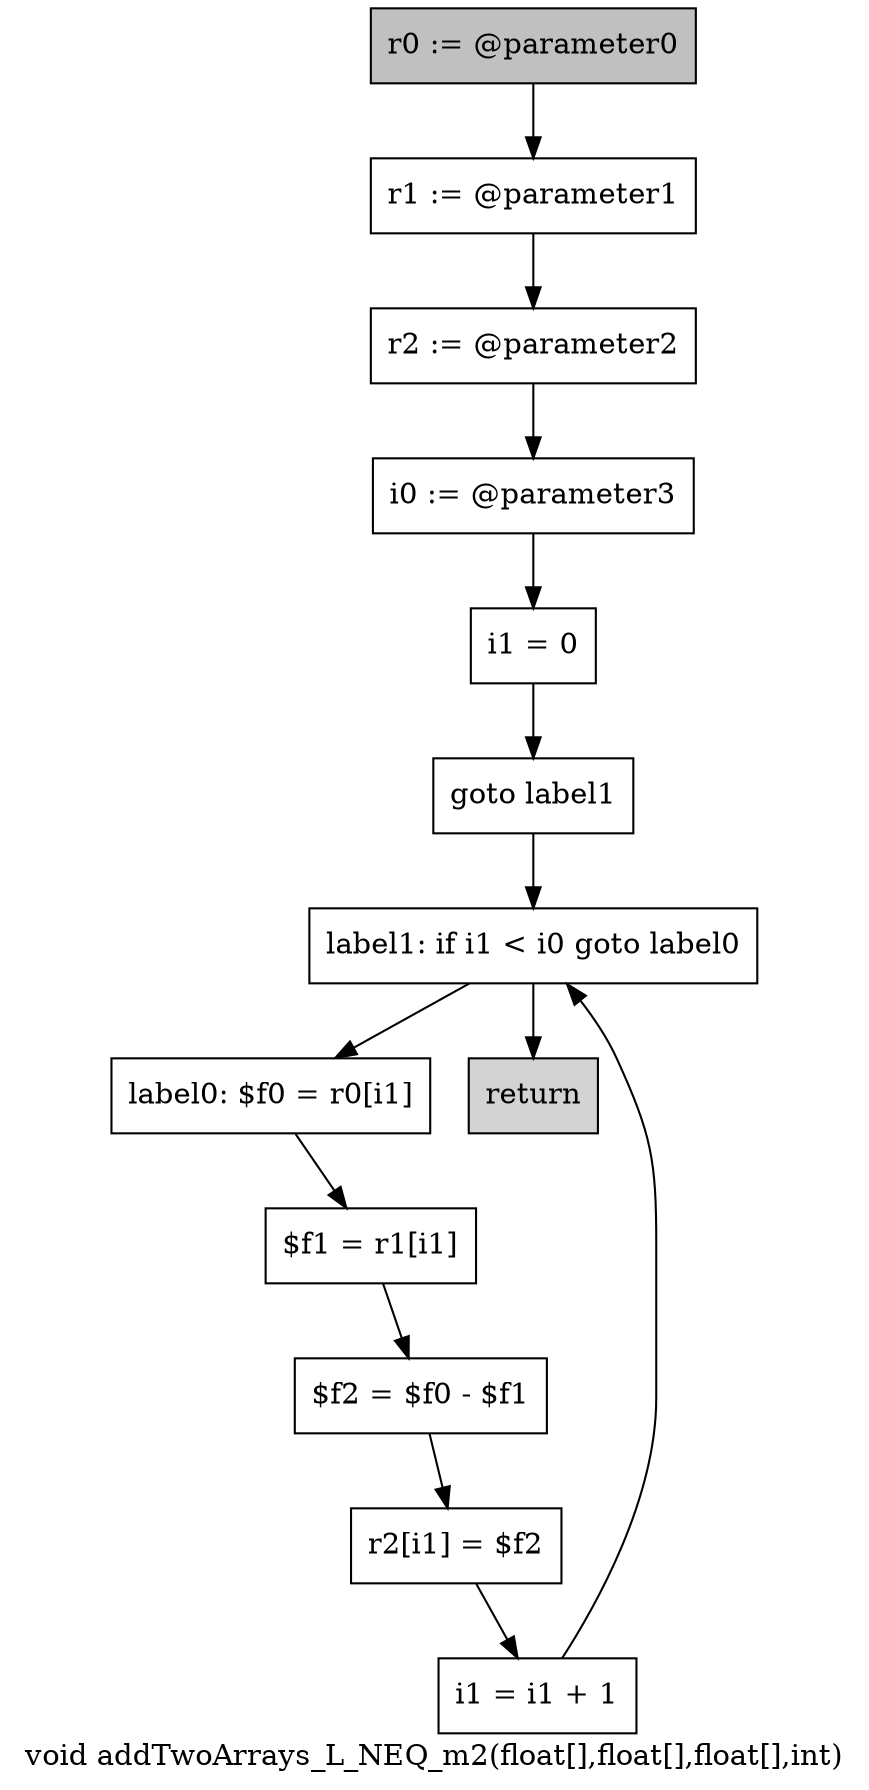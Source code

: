 digraph "void addTwoArrays_L_NEQ_m2(float[],float[],float[],int)" {
    label="void addTwoArrays_L_NEQ_m2(float[],float[],float[],int)";
    node [shape=box];
    "0" [style=filled,fillcolor=gray,label="r0 := @parameter0",];
    "1" [label="r1 := @parameter1",];
    "0"->"1";
    "2" [label="r2 := @parameter2",];
    "1"->"2";
    "3" [label="i0 := @parameter3",];
    "2"->"3";
    "4" [label="i1 = 0",];
    "3"->"4";
    "5" [label="goto label1",];
    "4"->"5";
    "11" [label="label1: if i1 < i0 goto label0",];
    "5"->"11";
    "6" [label="label0: $f0 = r0[i1]",];
    "7" [label="$f1 = r1[i1]",];
    "6"->"7";
    "8" [label="$f2 = $f0 - $f1",];
    "7"->"8";
    "9" [label="r2[i1] = $f2",];
    "8"->"9";
    "10" [label="i1 = i1 + 1",];
    "9"->"10";
    "10"->"11";
    "11"->"6";
    "12" [style=filled,fillcolor=lightgray,label="return",];
    "11"->"12";
}
